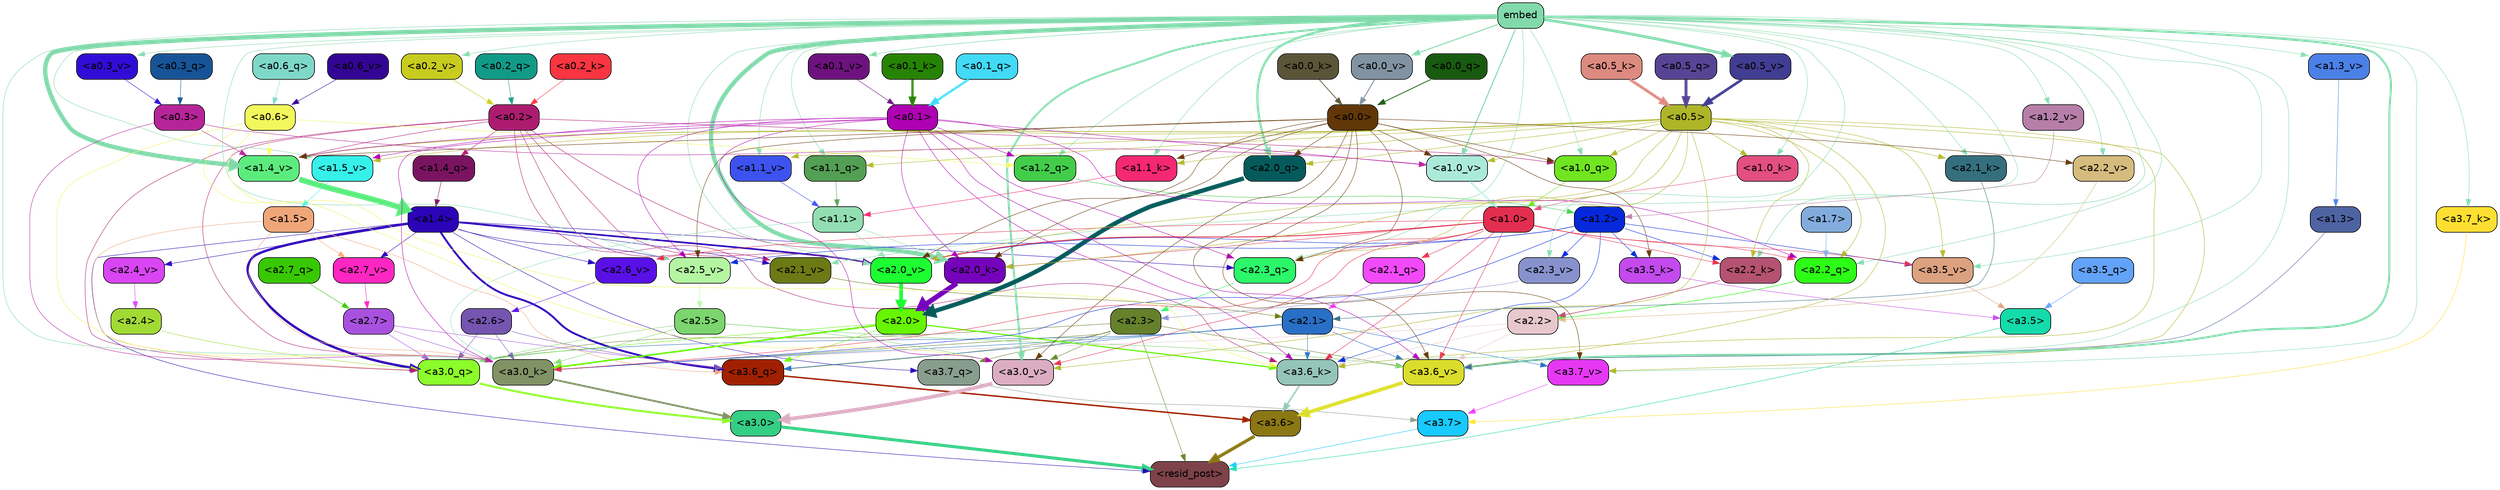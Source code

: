 strict digraph "" {
	graph [bgcolor=transparent,
		layout=dot,
		overlap=false,
		splines=true
	];
	"<a3.7>"	[color=black,
		fillcolor="#17caff",
		fontname=Helvetica,
		shape=box,
		style="filled, rounded"];
	"<resid_post>"	[color=black,
		fillcolor="#7e4249",
		fontname=Helvetica,
		shape=box,
		style="filled, rounded"];
	"<a3.7>" -> "<resid_post>"	[color="#17caff",
		penwidth=0.6239100098609924];
	"<a3.6>"	[color=black,
		fillcolor="#8b7714",
		fontname=Helvetica,
		shape=box,
		style="filled, rounded"];
	"<a3.6>" -> "<resid_post>"	[color="#8b7714",
		penwidth=4.569062113761902];
	"<a3.5>"	[color=black,
		fillcolor="#14dbab",
		fontname=Helvetica,
		shape=box,
		style="filled, rounded"];
	"<a3.5>" -> "<resid_post>"	[color="#14dbab",
		penwidth=0.6];
	"<a3.0>"	[color=black,
		fillcolor="#34ce84",
		fontname=Helvetica,
		shape=box,
		style="filled, rounded"];
	"<a3.0>" -> "<resid_post>"	[color="#34ce84",
		penwidth=4.283544182777405];
	"<a2.3>"	[color=black,
		fillcolor="#65812c",
		fontname=Helvetica,
		shape=box,
		style="filled, rounded"];
	"<a2.3>" -> "<resid_post>"	[color="#65812c",
		penwidth=0.6];
	"<a3.7_q>"	[color=black,
		fillcolor="#879d8d",
		fontname=Helvetica,
		shape=box,
		style="filled, rounded"];
	"<a2.3>" -> "<a3.7_q>"	[color="#65812c",
		penwidth=0.6];
	"<a3.6_q>"	[color=black,
		fillcolor="#a12002",
		fontname=Helvetica,
		shape=box,
		style="filled, rounded"];
	"<a2.3>" -> "<a3.6_q>"	[color="#65812c",
		penwidth=0.6];
	"<a3.0_q>"	[color=black,
		fillcolor="#8cfc2b",
		fontname=Helvetica,
		shape=box,
		style="filled, rounded"];
	"<a2.3>" -> "<a3.0_q>"	[color="#65812c",
		penwidth=0.6];
	"<a3.0_k>"	[color=black,
		fillcolor="#819265",
		fontname=Helvetica,
		shape=box,
		style="filled, rounded"];
	"<a2.3>" -> "<a3.0_k>"	[color="#65812c",
		penwidth=0.6];
	"<a3.6_v>"	[color=black,
		fillcolor="#dbdd2c",
		fontname=Helvetica,
		shape=box,
		style="filled, rounded"];
	"<a2.3>" -> "<a3.6_v>"	[color="#65812c",
		penwidth=0.6];
	"<a3.0_v>"	[color=black,
		fillcolor="#dcadc2",
		fontname=Helvetica,
		shape=box,
		style="filled, rounded"];
	"<a2.3>" -> "<a3.0_v>"	[color="#65812c",
		penwidth=0.6];
	"<a1.4>"	[color=black,
		fillcolor="#2a04b6",
		fontname=Helvetica,
		shape=box,
		style="filled, rounded"];
	"<a1.4>" -> "<resid_post>"	[color="#2a04b6",
		penwidth=0.6];
	"<a1.4>" -> "<a3.7_q>"	[color="#2a04b6",
		penwidth=0.6];
	"<a1.4>" -> "<a3.6_q>"	[color="#2a04b6",
		penwidth=2.6908124685287476];
	"<a1.4>" -> "<a3.0_q>"	[color="#2a04b6",
		penwidth=3.32076895236969];
	"<a2.3_q>"	[color=black,
		fillcolor="#2cf669",
		fontname=Helvetica,
		shape=box,
		style="filled, rounded"];
	"<a1.4>" -> "<a2.3_q>"	[color="#2a04b6",
		penwidth=0.6];
	"<a2.7_v>"	[color=black,
		fillcolor="#fe26c2",
		fontname=Helvetica,
		shape=box,
		style="filled, rounded"];
	"<a1.4>" -> "<a2.7_v>"	[color="#2a04b6",
		penwidth=0.6];
	"<a2.6_v>"	[color=black,
		fillcolor="#5810e7",
		fontname=Helvetica,
		shape=box,
		style="filled, rounded"];
	"<a1.4>" -> "<a2.6_v>"	[color="#2a04b6",
		penwidth=0.6];
	"<a2.5_v>"	[color=black,
		fillcolor="#b4f5a2",
		fontname=Helvetica,
		shape=box,
		style="filled, rounded"];
	"<a1.4>" -> "<a2.5_v>"	[color="#2a04b6",
		penwidth=0.6];
	"<a2.4_v>"	[color=black,
		fillcolor="#d945f3",
		fontname=Helvetica,
		shape=box,
		style="filled, rounded"];
	"<a1.4>" -> "<a2.4_v>"	[color="#2a04b6",
		penwidth=0.6];
	"<a2.1_v>"	[color=black,
		fillcolor="#6c7a16",
		fontname=Helvetica,
		shape=box,
		style="filled, rounded"];
	"<a1.4>" -> "<a2.1_v>"	[color="#2a04b6",
		penwidth=0.6];
	"<a2.0_v>"	[color=black,
		fillcolor="#1cfe31",
		fontname=Helvetica,
		shape=box,
		style="filled, rounded"];
	"<a1.4>" -> "<a2.0_v>"	[color="#2a04b6",
		penwidth=2.3065454959869385];
	"<a3.7_q>" -> "<a3.7>"	[color="#879d8d",
		penwidth=0.6];
	"<a3.6_q>" -> "<a3.6>"	[color="#a12002",
		penwidth=2.03758105635643];
	"<a3.5_q>"	[color=black,
		fillcolor="#63a2f9",
		fontname=Helvetica,
		shape=box,
		style="filled, rounded"];
	"<a3.5_q>" -> "<a3.5>"	[color="#63a2f9",
		penwidth=0.6];
	"<a3.0_q>" -> "<a3.0>"	[color="#8cfc2b",
		penwidth=2.8638100624084473];
	"<a3.7_k>"	[color=black,
		fillcolor="#fedf31",
		fontname=Helvetica,
		shape=box,
		style="filled, rounded"];
	"<a3.7_k>" -> "<a3.7>"	[color="#fedf31",
		penwidth=0.6];
	"<a3.6_k>"	[color=black,
		fillcolor="#95c5b8",
		fontname=Helvetica,
		shape=box,
		style="filled, rounded"];
	"<a3.6_k>" -> "<a3.6>"	[color="#95c5b8",
		penwidth=2.174198240041733];
	"<a3.5_k>"	[color=black,
		fillcolor="#c44aee",
		fontname=Helvetica,
		shape=box,
		style="filled, rounded"];
	"<a3.5_k>" -> "<a3.5>"	[color="#c44aee",
		penwidth=0.6];
	"<a3.0_k>" -> "<a3.0>"	[color="#819265",
		penwidth=2.6274144649505615];
	"<a3.7_v>"	[color=black,
		fillcolor="#e638f4",
		fontname=Helvetica,
		shape=box,
		style="filled, rounded"];
	"<a3.7_v>" -> "<a3.7>"	[color="#e638f4",
		penwidth=0.6];
	"<a3.6_v>" -> "<a3.6>"	[color="#dbdd2c",
		penwidth=5.002329230308533];
	"<a3.5_v>"	[color=black,
		fillcolor="#dca17f",
		fontname=Helvetica,
		shape=box,
		style="filled, rounded"];
	"<a3.5_v>" -> "<a3.5>"	[color="#dca17f",
		penwidth=0.6];
	"<a3.0_v>" -> "<a3.0>"	[color="#dcadc2",
		penwidth=5.188832879066467];
	"<a2.7>"	[color=black,
		fillcolor="#a951df",
		fontname=Helvetica,
		shape=box,
		style="filled, rounded"];
	"<a2.7>" -> "<a3.6_q>"	[color="#a951df",
		penwidth=0.6];
	"<a2.7>" -> "<a3.0_q>"	[color="#a951df",
		penwidth=0.6];
	"<a2.7>" -> "<a3.0_k>"	[color="#a951df",
		penwidth=0.6];
	"<a2.6>"	[color=black,
		fillcolor="#7555b0",
		fontname=Helvetica,
		shape=box,
		style="filled, rounded"];
	"<a2.6>" -> "<a3.6_q>"	[color="#7555b0",
		penwidth=0.6];
	"<a2.6>" -> "<a3.0_q>"	[color="#7555b0",
		penwidth=0.6];
	"<a2.6>" -> "<a3.0_k>"	[color="#7555b0",
		penwidth=0.6];
	"<a2.1>"	[color=black,
		fillcolor="#286fc6",
		fontname=Helvetica,
		shape=box,
		style="filled, rounded"];
	"<a2.1>" -> "<a3.6_q>"	[color="#286fc6",
		penwidth=0.6];
	"<a2.1>" -> "<a3.0_q>"	[color="#286fc6",
		penwidth=0.6];
	"<a2.1>" -> "<a3.6_k>"	[color="#286fc6",
		penwidth=0.6];
	"<a2.1>" -> "<a3.0_k>"	[color="#286fc6",
		penwidth=0.6];
	"<a2.1>" -> "<a3.7_v>"	[color="#286fc6",
		penwidth=0.6];
	"<a2.1>" -> "<a3.6_v>"	[color="#286fc6",
		penwidth=0.6];
	"<a2.0>"	[color=black,
		fillcolor="#66f503",
		fontname=Helvetica,
		shape=box,
		style="filled, rounded"];
	"<a2.0>" -> "<a3.6_q>"	[color="#66f503",
		penwidth=0.6];
	"<a2.0>" -> "<a3.0_q>"	[color="#66f503",
		penwidth=0.6];
	"<a2.0>" -> "<a3.6_k>"	[color="#66f503",
		penwidth=1.6254686117172241];
	"<a2.0>" -> "<a3.0_k>"	[color="#66f503",
		penwidth=2.182972814887762];
	"<a1.5>"	[color=black,
		fillcolor="#efa679",
		fontname=Helvetica,
		shape=box,
		style="filled, rounded"];
	"<a1.5>" -> "<a3.6_q>"	[color="#efa679",
		penwidth=0.6];
	"<a1.5>" -> "<a3.0_q>"	[color="#efa679",
		penwidth=0.6];
	"<a1.5>" -> "<a3.0_k>"	[color="#efa679",
		penwidth=0.6];
	"<a1.5>" -> "<a2.7_v>"	[color="#efa679",
		penwidth=0.6];
	"<a2.5>"	[color=black,
		fillcolor="#7cd56e",
		fontname=Helvetica,
		shape=box,
		style="filled, rounded"];
	"<a2.5>" -> "<a3.0_q>"	[color="#7cd56e",
		penwidth=0.6];
	"<a2.5>" -> "<a3.0_k>"	[color="#7cd56e",
		penwidth=0.6];
	"<a2.5>" -> "<a3.6_v>"	[color="#7cd56e",
		penwidth=0.6];
	"<a2.5>" -> "<a3.0_v>"	[color="#7cd56e",
		penwidth=0.6];
	"<a2.4>"	[color=black,
		fillcolor="#a2da34",
		fontname=Helvetica,
		shape=box,
		style="filled, rounded"];
	"<a2.4>" -> "<a3.0_q>"	[color="#a2da34",
		penwidth=0.6];
	"<a0.2>"	[color=black,
		fillcolor="#ad1b6f",
		fontname=Helvetica,
		shape=box,
		style="filled, rounded"];
	"<a0.2>" -> "<a3.0_q>"	[color="#ad1b6f",
		penwidth=0.6];
	"<a0.2>" -> "<a3.6_k>"	[color="#ad1b6f",
		penwidth=0.6];
	"<a0.2>" -> "<a3.0_k>"	[color="#ad1b6f",
		penwidth=0.6];
	"<a2.0_k>"	[color=black,
		fillcolor="#7603bc",
		fontname=Helvetica,
		shape=box,
		style="filled, rounded"];
	"<a0.2>" -> "<a2.0_k>"	[color="#ad1b6f",
		penwidth=0.6];
	"<a0.2>" -> "<a2.1_v>"	[color="#ad1b6f",
		penwidth=0.6];
	"<a0.2>" -> "<a2.0_v>"	[color="#ad1b6f",
		penwidth=0.6];
	"<a1.4_q>"	[color=black,
		fillcolor="#7a1461",
		fontname=Helvetica,
		shape=box,
		style="filled, rounded"];
	"<a0.2>" -> "<a1.4_q>"	[color="#ad1b6f",
		penwidth=0.6];
	"<a1.0_q>"	[color=black,
		fillcolor="#70e520",
		fontname=Helvetica,
		shape=box,
		style="filled, rounded"];
	"<a0.2>" -> "<a1.0_q>"	[color="#ad1b6f",
		penwidth=0.6];
	"<a1.4_v>"	[color=black,
		fillcolor="#5bec7d",
		fontname=Helvetica,
		shape=box,
		style="filled, rounded"];
	"<a0.2>" -> "<a1.4_v>"	[color="#ad1b6f",
		penwidth=0.6];
	embed	[color=black,
		fillcolor="#82d9ab",
		fontname=Helvetica,
		shape=box,
		style="filled, rounded"];
	embed -> "<a3.7_k>"	[color="#82d9ab",
		penwidth=0.6];
	embed -> "<a3.6_k>"	[color="#82d9ab",
		penwidth=0.6];
	embed -> "<a3.0_k>"	[color="#82d9ab",
		penwidth=0.6];
	embed -> "<a3.7_v>"	[color="#82d9ab",
		penwidth=0.6];
	embed -> "<a3.6_v>"	[color="#82d9ab",
		penwidth=2.809220314025879];
	embed -> "<a3.5_v>"	[color="#82d9ab",
		penwidth=0.6];
	embed -> "<a3.0_v>"	[color="#82d9ab",
		penwidth=2.754121422767639];
	embed -> "<a2.3_q>"	[color="#82d9ab",
		penwidth=0.6];
	"<a2.2_q>"	[color=black,
		fillcolor="#2dfd16",
		fontname=Helvetica,
		shape=box,
		style="filled, rounded"];
	embed -> "<a2.2_q>"	[color="#82d9ab",
		penwidth=0.6];
	"<a2.0_q>"	[color=black,
		fillcolor="#055a5b",
		fontname=Helvetica,
		shape=box,
		style="filled, rounded"];
	embed -> "<a2.0_q>"	[color="#82d9ab",
		penwidth=3.102177858352661];
	"<a2.2_k>"	[color=black,
		fillcolor="#b55271",
		fontname=Helvetica,
		shape=box,
		style="filled, rounded"];
	embed -> "<a2.2_k>"	[color="#82d9ab",
		penwidth=0.6805839538574219];
	"<a2.1_k>"	[color=black,
		fillcolor="#356f7e",
		fontname=Helvetica,
		shape=box,
		style="filled, rounded"];
	embed -> "<a2.1_k>"	[color="#82d9ab",
		penwidth=0.6];
	embed -> "<a2.0_k>"	[color="#82d9ab",
		penwidth=5.977519929409027];
	embed -> "<a2.5_v>"	[color="#82d9ab",
		penwidth=0.6];
	"<a2.3_v>"	[color=black,
		fillcolor="#8792cd",
		fontname=Helvetica,
		shape=box,
		style="filled, rounded"];
	embed -> "<a2.3_v>"	[color="#82d9ab",
		penwidth=0.6];
	"<a2.2_v>"	[color=black,
		fillcolor="#d5bb7d",
		fontname=Helvetica,
		shape=box,
		style="filled, rounded"];
	embed -> "<a2.2_v>"	[color="#82d9ab",
		penwidth=0.6436443328857422];
	embed -> "<a2.1_v>"	[color="#82d9ab",
		penwidth=0.6];
	embed -> "<a2.0_v>"	[color="#82d9ab",
		penwidth=0.6];
	"<a1.2_q>"	[color=black,
		fillcolor="#43cc4a",
		fontname=Helvetica,
		shape=box,
		style="filled, rounded"];
	embed -> "<a1.2_q>"	[color="#82d9ab",
		penwidth=0.6224298477172852];
	"<a1.1_q>"	[color=black,
		fillcolor="#539f53",
		fontname=Helvetica,
		shape=box,
		style="filled, rounded"];
	embed -> "<a1.1_q>"	[color="#82d9ab",
		penwidth=0.6];
	embed -> "<a1.0_q>"	[color="#82d9ab",
		penwidth=0.6];
	"<a1.1_k>"	[color=black,
		fillcolor="#f52872",
		fontname=Helvetica,
		shape=box,
		style="filled, rounded"];
	embed -> "<a1.1_k>"	[color="#82d9ab",
		penwidth=0.6];
	"<a1.0_k>"	[color=black,
		fillcolor="#e24f80",
		fontname=Helvetica,
		shape=box,
		style="filled, rounded"];
	embed -> "<a1.0_k>"	[color="#82d9ab",
		penwidth=0.6];
	"<a1.5_v>"	[color=black,
		fillcolor="#35f1ea",
		fontname=Helvetica,
		shape=box,
		style="filled, rounded"];
	embed -> "<a1.5_v>"	[color="#82d9ab",
		penwidth=0.6];
	embed -> "<a1.4_v>"	[color="#82d9ab",
		penwidth=6.155339062213898];
	"<a1.3_v>"	[color=black,
		fillcolor="#4b80e7",
		fontname=Helvetica,
		shape=box,
		style="filled, rounded"];
	embed -> "<a1.3_v>"	[color="#82d9ab",
		penwidth=0.6];
	"<a1.2_v>"	[color=black,
		fillcolor="#b67ea9",
		fontname=Helvetica,
		shape=box,
		style="filled, rounded"];
	embed -> "<a1.2_v>"	[color="#82d9ab",
		penwidth=0.6];
	"<a1.1_v>"	[color=black,
		fillcolor="#3d52ef",
		fontname=Helvetica,
		shape=box,
		style="filled, rounded"];
	embed -> "<a1.1_v>"	[color="#82d9ab",
		penwidth=0.6];
	"<a1.0_v>"	[color=black,
		fillcolor="#abead9",
		fontname=Helvetica,
		shape=box,
		style="filled, rounded"];
	embed -> "<a1.0_v>"	[color="#82d9ab",
		penwidth=1.3890299797058105];
	"<a0.5_v>"	[color=black,
		fillcolor="#413d92",
		fontname=Helvetica,
		shape=box,
		style="filled, rounded"];
	embed -> "<a0.5_v>"	[color="#82d9ab",
		penwidth=3.8657681941986084];
	"<a0.3_v>"	[color=black,
		fillcolor="#300dd6",
		fontname=Helvetica,
		shape=box,
		style="filled, rounded"];
	embed -> "<a0.3_v>"	[color="#82d9ab",
		penwidth=0.6];
	"<a0.2_v>"	[color=black,
		fillcolor="#c7cc1e",
		fontname=Helvetica,
		shape=box,
		style="filled, rounded"];
	embed -> "<a0.2_v>"	[color="#82d9ab",
		penwidth=0.6];
	"<a0.1_v>"	[color=black,
		fillcolor="#6d127e",
		fontname=Helvetica,
		shape=box,
		style="filled, rounded"];
	embed -> "<a0.1_v>"	[color="#82d9ab",
		penwidth=0.7226338386535645];
	"<a0.0_v>"	[color=black,
		fillcolor="#8193a2",
		fontname=Helvetica,
		shape=box,
		style="filled, rounded"];
	embed -> "<a0.0_v>"	[color="#82d9ab",
		penwidth=1.3709254264831543];
	"<a2.2>"	[color=black,
		fillcolor="#e7c8cd",
		fontname=Helvetica,
		shape=box,
		style="filled, rounded"];
	"<a2.2>" -> "<a3.6_k>"	[color="#e7c8cd",
		penwidth=0.6];
	"<a2.2>" -> "<a3.0_k>"	[color="#e7c8cd",
		penwidth=0.6065438985824585];
	"<a2.2>" -> "<a3.6_v>"	[color="#e7c8cd",
		penwidth=0.6];
	"<a1.2>"	[color=black,
		fillcolor="#0528db",
		fontname=Helvetica,
		shape=box,
		style="filled, rounded"];
	"<a1.2>" -> "<a3.6_k>"	[color="#0528db",
		penwidth=0.6];
	"<a1.2>" -> "<a3.5_k>"	[color="#0528db",
		penwidth=0.6];
	"<a1.2>" -> "<a3.0_k>"	[color="#0528db",
		penwidth=0.6];
	"<a1.2>" -> "<a3.5_v>"	[color="#0528db",
		penwidth=0.6];
	"<a1.2>" -> "<a2.2_k>"	[color="#0528db",
		penwidth=0.6];
	"<a1.2>" -> "<a2.5_v>"	[color="#0528db",
		penwidth=0.6];
	"<a1.2>" -> "<a2.3_v>"	[color="#0528db",
		penwidth=0.6];
	"<a1.2>" -> "<a2.0_v>"	[color="#0528db",
		penwidth=0.6];
	"<a1.0>"	[color=black,
		fillcolor="#e42e4f",
		fontname=Helvetica,
		shape=box,
		style="filled, rounded"];
	"<a1.0>" -> "<a3.6_k>"	[color="#e42e4f",
		penwidth=0.6];
	"<a1.0>" -> "<a3.0_k>"	[color="#e42e4f",
		penwidth=0.6];
	"<a1.0>" -> "<a3.6_v>"	[color="#e42e4f",
		penwidth=0.6];
	"<a1.0>" -> "<a3.5_v>"	[color="#e42e4f",
		penwidth=0.6];
	"<a1.0>" -> "<a3.0_v>"	[color="#e42e4f",
		penwidth=0.6];
	"<a1.0>" -> "<a2.3_q>"	[color="#e42e4f",
		penwidth=0.6];
	"<a1.0>" -> "<a2.2_q>"	[color="#e42e4f",
		penwidth=0.6];
	"<a2.1_q>"	[color=black,
		fillcolor="#f249f9",
		fontname=Helvetica,
		shape=box,
		style="filled, rounded"];
	"<a1.0>" -> "<a2.1_q>"	[color="#e42e4f",
		penwidth=0.6];
	"<a1.0>" -> "<a2.2_k>"	[color="#e42e4f",
		penwidth=0.6];
	"<a1.0>" -> "<a2.0_k>"	[color="#e42e4f",
		penwidth=0.6];
	"<a1.0>" -> "<a2.6_v>"	[color="#e42e4f",
		penwidth=0.6];
	"<a1.0>" -> "<a2.0_v>"	[color="#e42e4f",
		penwidth=1.2192587852478027];
	"<a0.6>"	[color=black,
		fillcolor="#f2f85c",
		fontname=Helvetica,
		shape=box,
		style="filled, rounded"];
	"<a0.6>" -> "<a3.6_k>"	[color="#f2f85c",
		penwidth=0.6];
	"<a0.6>" -> "<a3.0_k>"	[color="#f2f85c",
		penwidth=0.6];
	"<a0.6>" -> "<a3.0_v>"	[color="#f2f85c",
		penwidth=0.6];
	"<a0.6>" -> "<a1.2_q>"	[color="#f2f85c",
		penwidth=0.6];
	"<a0.6>" -> "<a1.4_v>"	[color="#f2f85c",
		penwidth=0.6];
	"<a0.5>"	[color=black,
		fillcolor="#aeb527",
		fontname=Helvetica,
		shape=box,
		style="filled, rounded"];
	"<a0.5>" -> "<a3.6_k>"	[color="#aeb527",
		penwidth=0.6];
	"<a0.5>" -> "<a3.7_v>"	[color="#aeb527",
		penwidth=0.6];
	"<a0.5>" -> "<a3.6_v>"	[color="#aeb527",
		penwidth=0.6];
	"<a0.5>" -> "<a3.5_v>"	[color="#aeb527",
		penwidth=0.6];
	"<a0.5>" -> "<a3.0_v>"	[color="#aeb527",
		penwidth=0.6120390892028809];
	"<a0.5>" -> "<a2.3_q>"	[color="#aeb527",
		penwidth=0.6];
	"<a0.5>" -> "<a2.2_q>"	[color="#aeb527",
		penwidth=0.6];
	"<a0.5>" -> "<a2.0_q>"	[color="#aeb527",
		penwidth=0.6];
	"<a0.5>" -> "<a2.2_k>"	[color="#aeb527",
		penwidth=0.6];
	"<a0.5>" -> "<a2.1_k>"	[color="#aeb527",
		penwidth=0.6];
	"<a0.5>" -> "<a2.0_k>"	[color="#aeb527",
		penwidth=0.658348560333252];
	"<a0.5>" -> "<a2.0_v>"	[color="#aeb527",
		penwidth=0.6];
	"<a0.5>" -> "<a1.1_q>"	[color="#aeb527",
		penwidth=0.6];
	"<a0.5>" -> "<a1.0_q>"	[color="#aeb527",
		penwidth=0.6];
	"<a0.5>" -> "<a1.1_k>"	[color="#aeb527",
		penwidth=0.6];
	"<a0.5>" -> "<a1.0_k>"	[color="#aeb527",
		penwidth=0.6];
	"<a0.5>" -> "<a1.5_v>"	[color="#aeb527",
		penwidth=0.6];
	"<a0.5>" -> "<a1.4_v>"	[color="#aeb527",
		penwidth=0.9002184867858887];
	"<a0.5>" -> "<a1.1_v>"	[color="#aeb527",
		penwidth=0.6];
	"<a0.5>" -> "<a1.0_v>"	[color="#aeb527",
		penwidth=0.6];
	"<a0.1>"	[color=black,
		fillcolor="#af00b4",
		fontname=Helvetica,
		shape=box,
		style="filled, rounded"];
	"<a0.1>" -> "<a3.6_k>"	[color="#af00b4",
		penwidth=0.6];
	"<a0.1>" -> "<a3.0_k>"	[color="#af00b4",
		penwidth=0.6];
	"<a0.1>" -> "<a3.6_v>"	[color="#af00b4",
		penwidth=0.6];
	"<a0.1>" -> "<a3.0_v>"	[color="#af00b4",
		penwidth=0.6];
	"<a0.1>" -> "<a2.3_q>"	[color="#af00b4",
		penwidth=0.6];
	"<a0.1>" -> "<a2.2_q>"	[color="#af00b4",
		penwidth=0.6];
	"<a0.1>" -> "<a2.0_k>"	[color="#af00b4",
		penwidth=0.6];
	"<a0.1>" -> "<a2.5_v>"	[color="#af00b4",
		penwidth=0.6];
	"<a0.1>" -> "<a1.2_q>"	[color="#af00b4",
		penwidth=0.6];
	"<a0.1>" -> "<a1.5_v>"	[color="#af00b4",
		penwidth=0.6];
	"<a0.1>" -> "<a1.4_v>"	[color="#af00b4",
		penwidth=0.6];
	"<a0.1>" -> "<a1.0_v>"	[color="#af00b4",
		penwidth=0.6];
	"<a0.0>"	[color=black,
		fillcolor="#623707",
		fontname=Helvetica,
		shape=box,
		style="filled, rounded"];
	"<a0.0>" -> "<a3.5_k>"	[color="#623707",
		penwidth=0.6];
	"<a0.0>" -> "<a3.7_v>"	[color="#623707",
		penwidth=0.6];
	"<a0.0>" -> "<a3.6_v>"	[color="#623707",
		penwidth=0.6];
	"<a0.0>" -> "<a3.0_v>"	[color="#623707",
		penwidth=0.6];
	"<a0.0>" -> "<a2.3_q>"	[color="#623707",
		penwidth=0.6];
	"<a0.0>" -> "<a2.0_q>"	[color="#623707",
		penwidth=0.6];
	"<a0.0>" -> "<a2.0_k>"	[color="#623707",
		penwidth=0.6];
	"<a0.0>" -> "<a2.5_v>"	[color="#623707",
		penwidth=0.6];
	"<a0.0>" -> "<a2.2_v>"	[color="#623707",
		penwidth=0.6];
	"<a0.0>" -> "<a2.0_v>"	[color="#623707",
		penwidth=0.6];
	"<a0.0>" -> "<a1.0_q>"	[color="#623707",
		penwidth=0.6];
	"<a0.0>" -> "<a1.1_k>"	[color="#623707",
		penwidth=0.6];
	"<a0.0>" -> "<a1.4_v>"	[color="#623707",
		penwidth=0.6];
	"<a0.0>" -> "<a1.0_v>"	[color="#623707",
		penwidth=0.6];
	"<a1.1>"	[color=black,
		fillcolor="#92deb2",
		fontname=Helvetica,
		shape=box,
		style="filled, rounded"];
	"<a1.1>" -> "<a3.0_k>"	[color="#92deb2",
		penwidth=0.6];
	"<a1.1>" -> "<a2.0_k>"	[color="#92deb2",
		penwidth=0.6];
	"<a1.1>" -> "<a2.0_v>"	[color="#92deb2",
		penwidth=0.6];
	"<a0.3>"	[color=black,
		fillcolor="#b7249a",
		fontname=Helvetica,
		shape=box,
		style="filled, rounded"];
	"<a0.3>" -> "<a3.0_k>"	[color="#b7249a",
		penwidth=0.6];
	"<a0.3>" -> "<a1.4_v>"	[color="#b7249a",
		penwidth=0.6];
	"<a0.3>" -> "<a1.0_v>"	[color="#b7249a",
		penwidth=0.6];
	"<a1.3>"	[color=black,
		fillcolor="#4e63a2",
		fontname=Helvetica,
		shape=box,
		style="filled, rounded"];
	"<a1.3>" -> "<a3.6_v>"	[color="#4e63a2",
		penwidth=0.6];
	"<a2.7_q>"	[color=black,
		fillcolor="#38c803",
		fontname=Helvetica,
		shape=box,
		style="filled, rounded"];
	"<a2.7_q>" -> "<a2.7>"	[color="#38c803",
		penwidth=0.6];
	"<a2.3_q>" -> "<a2.3>"	[color="#2cf669",
		penwidth=0.6];
	"<a2.2_q>" -> "<a2.2>"	[color="#2dfd16",
		penwidth=0.7585353851318359];
	"<a2.1_q>" -> "<a2.1>"	[color="#f249f9",
		penwidth=0.6];
	"<a2.0_q>" -> "<a2.0>"	[color="#055a5b",
		penwidth=6.189085364341736];
	"<a2.2_k>" -> "<a2.2>"	[color="#b55271",
		penwidth=0.87534499168396];
	"<a2.1_k>" -> "<a2.1>"	[color="#356f7e",
		penwidth=0.6];
	"<a2.0_k>" -> "<a2.0>"	[color="#7603bc",
		penwidth=7.056803464889526];
	"<a2.7_v>" -> "<a2.7>"	[color="#fe26c2",
		penwidth=0.6];
	"<a2.6_v>" -> "<a2.6>"	[color="#5810e7",
		penwidth=0.6];
	"<a2.5_v>" -> "<a2.5>"	[color="#b4f5a2",
		penwidth=0.6];
	"<a2.4_v>" -> "<a2.4>"	[color="#d945f3",
		penwidth=0.6];
	"<a2.3_v>" -> "<a2.3>"	[color="#8792cd",
		penwidth=0.6];
	"<a2.2_v>" -> "<a2.2>"	[color="#d5bb7d",
		penwidth=0.6];
	"<a2.1_v>" -> "<a2.1>"	[color="#6c7a16",
		penwidth=0.6];
	"<a2.0_v>" -> "<a2.0>"	[color="#1cfe31",
		penwidth=5.12138295173645];
	"<a1.7>"	[color=black,
		fillcolor="#82acdd",
		fontname=Helvetica,
		shape=box,
		style="filled, rounded"];
	"<a1.7>" -> "<a2.2_q>"	[color="#82acdd",
		penwidth=0.6];
	"<a1.4_q>" -> "<a1.4>"	[color="#7a1461",
		penwidth=0.6];
	"<a1.2_q>" -> "<a1.2>"	[color="#43cc4a",
		penwidth=0.6036911010742188];
	"<a1.1_q>" -> "<a1.1>"	[color="#539f53",
		penwidth=0.6];
	"<a1.0_q>" -> "<a1.0>"	[color="#70e520",
		penwidth=0.6];
	"<a1.1_k>" -> "<a1.1>"	[color="#f52872",
		penwidth=0.6];
	"<a1.0_k>" -> "<a1.0>"	[color="#e24f80",
		penwidth=0.6];
	"<a1.5_v>" -> "<a1.5>"	[color="#35f1ea",
		penwidth=0.6];
	"<a1.4_v>" -> "<a1.4>"	[color="#5bec7d",
		penwidth=7.850657939910889];
	"<a1.3_v>" -> "<a1.3>"	[color="#4b80e7",
		penwidth=0.6];
	"<a1.2_v>" -> "<a1.2>"	[color="#b67ea9",
		penwidth=0.6];
	"<a1.1_v>" -> "<a1.1>"	[color="#3d52ef",
		penwidth=0.6];
	"<a1.0_v>" -> "<a1.0>"	[color="#abead9",
		penwidth=2.021620035171509];
	"<a0.6_q>"	[color=black,
		fillcolor="#7ed8c8",
		fontname=Helvetica,
		shape=box,
		style="filled, rounded"];
	"<a0.6_q>" -> "<a0.6>"	[color="#7ed8c8",
		penwidth=0.6];
	"<a0.5_q>"	[color=black,
		fillcolor="#574494",
		fontname=Helvetica,
		shape=box,
		style="filled, rounded"];
	"<a0.5_q>" -> "<a0.5>"	[color="#574494",
		penwidth=4.077653527259827];
	"<a0.3_q>"	[color=black,
		fillcolor="#165497",
		fontname=Helvetica,
		shape=box,
		style="filled, rounded"];
	"<a0.3_q>" -> "<a0.3>"	[color="#165497",
		penwidth=0.6];
	"<a0.2_q>"	[color=black,
		fillcolor="#119a87",
		fontname=Helvetica,
		shape=box,
		style="filled, rounded"];
	"<a0.2_q>" -> "<a0.2>"	[color="#119a87",
		penwidth=0.6];
	"<a0.1_q>"	[color=black,
		fillcolor="#42daf7",
		fontname=Helvetica,
		shape=box,
		style="filled, rounded"];
	"<a0.1_q>" -> "<a0.1>"	[color="#42daf7",
		penwidth=3.1134376525878906];
	"<a0.0_q>"	[color=black,
		fillcolor="#185a0f",
		fontname=Helvetica,
		shape=box,
		style="filled, rounded"];
	"<a0.0_q>" -> "<a0.0>"	[color="#185a0f",
		penwidth=1.0843520164489746];
	"<a0.5_k>"	[color=black,
		fillcolor="#dd8a80",
		fontname=Helvetica,
		shape=box,
		style="filled, rounded"];
	"<a0.5_k>" -> "<a0.5>"	[color="#dd8a80",
		penwidth=3.968934178352356];
	"<a0.2_k>"	[color=black,
		fillcolor="#f83541",
		fontname=Helvetica,
		shape=box,
		style="filled, rounded"];
	"<a0.2_k>" -> "<a0.2>"	[color="#f83541",
		penwidth=0.6];
	"<a0.1_k>"	[color=black,
		fillcolor="#278304",
		fontname=Helvetica,
		shape=box,
		style="filled, rounded"];
	"<a0.1_k>" -> "<a0.1>"	[color="#278304",
		penwidth=3.0963125228881836];
	"<a0.0_k>"	[color=black,
		fillcolor="#5a5438",
		fontname=Helvetica,
		shape=box,
		style="filled, rounded"];
	"<a0.0_k>" -> "<a0.0>"	[color="#5a5438",
		penwidth=1.0073614120483398];
	"<a0.6_v>"	[color=black,
		fillcolor="#330594",
		fontname=Helvetica,
		shape=box,
		style="filled, rounded"];
	"<a0.6_v>" -> "<a0.6>"	[color="#330594",
		penwidth=0.6];
	"<a0.5_v>" -> "<a0.5>"	[color="#413d92",
		penwidth=3.7172799110412598];
	"<a0.3_v>" -> "<a0.3>"	[color="#300dd6",
		penwidth=0.6];
	"<a0.2_v>" -> "<a0.2>"	[color="#c7cc1e",
		penwidth=0.6];
	"<a0.1_v>" -> "<a0.1>"	[color="#6d127e",
		penwidth=0.602088451385498];
	"<a0.0_v>" -> "<a0.0>"	[color="#8193a2",
		penwidth=1.3448786735534668];
}
